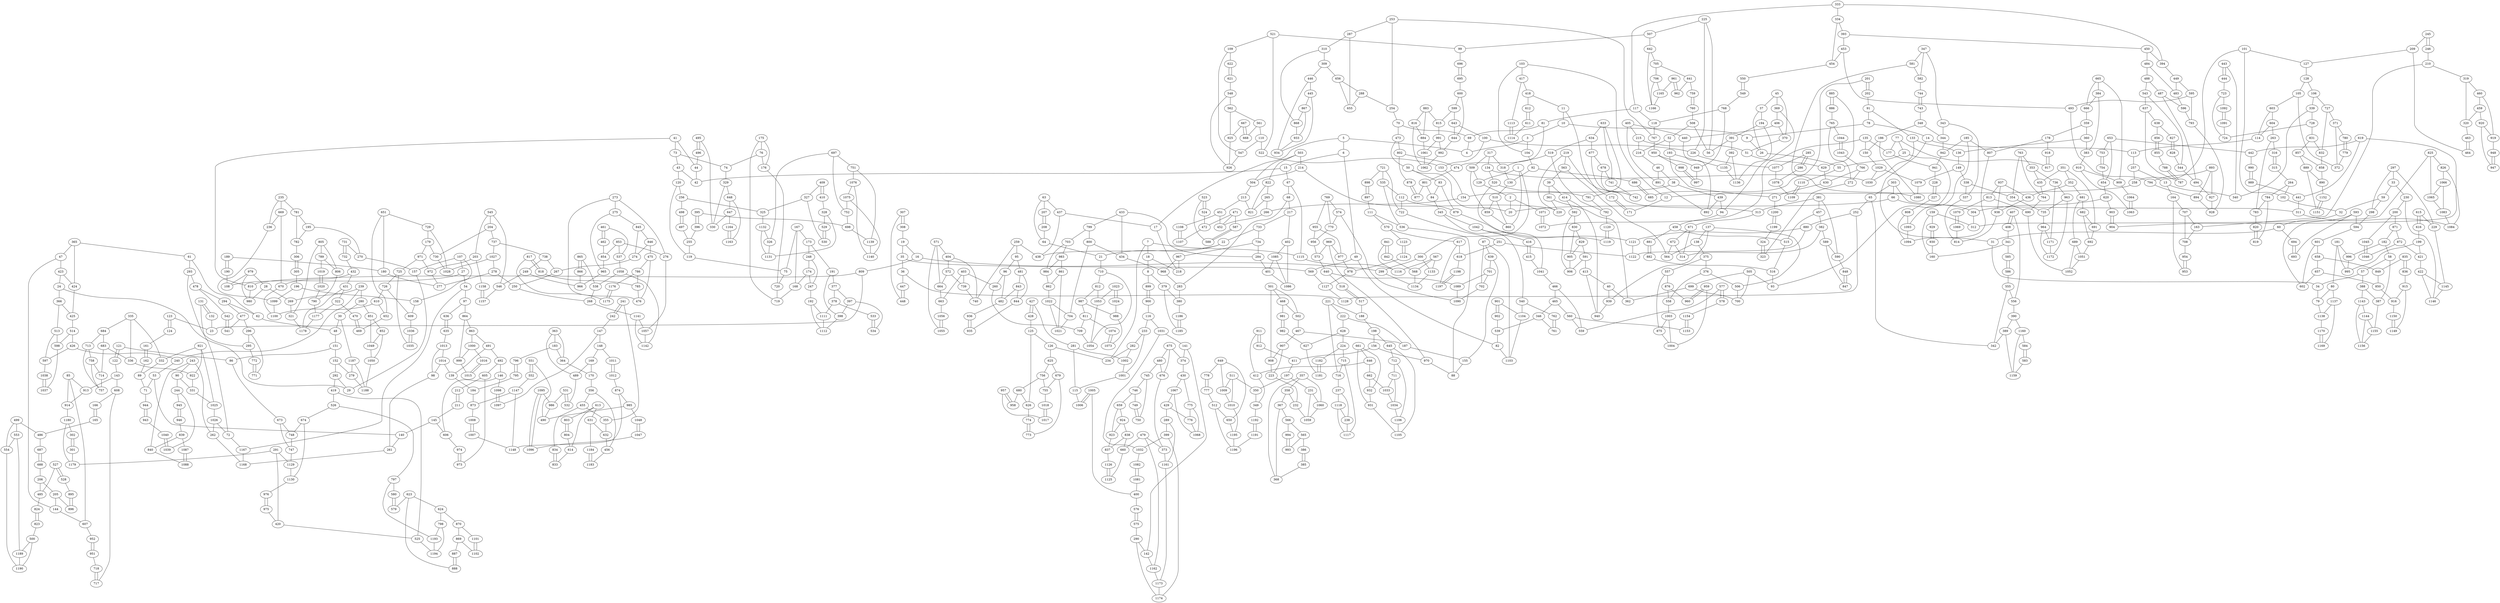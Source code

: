 graph "" {
	121 -- 122 [key=0];
121 -- 122 [key=1];
121 -- 86 [key=0];
122 -- 143 [key=0];
123 -- 124 [key=0];
123 -- 124 [key=1];
123 -- 23 [key=0];
124 -- 161 [key=0];
131 -- 132 [key=0];
131 -- 132 [key=1];
131 -- 72 [key=0];
132 -- 23 [key=0];
161 -- 162 [key=0];
161 -- 162 [key=1];
162 -- 89 [key=0];
175 -- 76 [key=0];
175 -- 176 [key=0];
175 -- 719 [key=0];
76 -- 176 [key=0];
76 -- 74 [key=0];
176 -- 720 [key=0];
189 -- 190 [key=0];
189 -- 190 [key=1];
189 -- 180 [key=0];
190 -- 108 [key=0];
201 -- 202 [key=0];
201 -- 202 [key=1];
201 -- 685 [key=0];
202 -- 91 [key=0];
63 -- 207 [key=0];
63 -- 64 [key=0];
63 -- 437 [key=0];
207 -- 208 [key=0];
207 -- 208 [key=1];
208 -- 64 [key=0];
64 -- 21 [key=0];
241 -- 242 [key=0];
241 -- 242 [key=1];
241 -- 355 [key=0];
242 -- 147 [key=0];
245 -- 246 [key=0];
245 -- 246 [key=1];
245 -- 209 [key=0];
246 -- 210 [key=0];
167 -- 173 [key=0];
167 -- 168 [key=0];
167 -- 75 [key=0];
173 -- 248 [key=0];
173 -- 191 [key=0];
248 -- 174 [key=0];
248 -- 247 [key=0];
174 -- 168 [key=0];
174 -- 247 [key=0];
168 -- 719 [key=0];
247 -- 192 [key=0];
285 -- 286 [key=0];
285 -- 286 [key=1];
285 -- 1077 [key=0];
286 -- 1078 [key=0];
297 -- 33 [key=0];
297 -- 298 [key=0];
297 -- 229 [key=0];
33 -- 59 [key=0];
33 -- 230 [key=0];
59 -- 298 [key=0];
59 -- 32 [key=0];
298 -- 594 [key=0];
307 -- 308 [key=0];
307 -- 308 [key=1];
307 -- 448 [key=0];
308 -- 19 [key=0];
363 -- 183 [key=0];
363 -- 364 [key=0];
363 -- 489 [key=0];
183 -- 364 [key=0];
183 -- 796 [key=0];
364 -- 170 [key=0];
395 -- 396 [key=0];
395 -- 396 [key=1];
395 -- 698 [key=0];
396 -- 255 [key=0];
191 -- 377 [key=0];
191 -- 398 [key=0];
377 -- 397 [key=0];
377 -- 378 [key=0];
397 -- 398 [key=0];
397 -- 534 [key=0];
398 -- 1112 [key=0];
45 -- 369 [key=0];
45 -- 370 [key=0];
45 -- 37 [key=0];
369 -- 406 [key=0];
369 -- 94 [key=0];
406 -- 370 [key=0];
406 -- 440 [key=0];
370 -- 51 [key=0];
407 -- 408 [key=0];
407 -- 408 [key=1];
407 -- 556 [key=0];
408 -- 341 [key=0];
409 -- 410 [key=0];
409 -- 410 [key=1];
409 -- 327 [key=0];
410 -- 328 [key=0];
103 -- 417 [key=0];
103 -- 104 [key=0];
103 -- 12 [key=0];
417 -- 418 [key=0];
417 -- 1113 [key=0];
418 -- 11 [key=0];
418 -- 612 [key=0];
11 -- 10 [key=0];
11 -- 172 [key=0];
10 -- 3 [key=0];
10 -- 9 [key=0];
3 -- 104 [key=0];
3 -- 4 [key=0];
104 -- 92 [key=0];
365 -- 47 [key=0];
365 -- 424 [key=0];
365 -- 61 [key=0];
47 -- 423 [key=0];
47 -- 144 [key=0];
423 -- 424 [key=0];
423 -- 24 [key=0];
424 -- 425 [key=0];
24 -- 366 [key=0];
24 -- 29 [key=0];
366 -- 425 [key=0];
366 -- 513 [key=0];
425 -- 514 [key=0];
427 -- 428 [key=0];
427 -- 428 [key=1];
427 -- 281 [key=0];
428 -- 125 [key=0];
405 -- 215 [key=0];
405 -- 440 [key=0];
405 -- 891 [key=0];
215 -- 51 [key=0];
215 -- 216 [key=0];
51 -- 629 [key=0];
440 -- 892 [key=0];
443 -- 444 [key=0];
443 -- 444 [key=1];
443 -- 340 [key=0];
444 -- 723 [key=0];
19 -- 35 [key=0];
19 -- 16 [key=0];
35 -- 36 [key=0];
35 -- 569 [key=0];
36 -- 447 [key=0];
36 -- 1128 [key=0];
447 -- 448 [key=0];
447 -- 448 [key=1];
333 -- 334 [key=0];
333 -- 394 [key=0];
333 -- 117 [key=0];
334 -- 393 [key=0];
334 -- 454 [key=0];
393 -- 450 [key=0];
393 -- 453 [key=0];
450 -- 394 [key=0];
450 -- 484 [key=0];
394 -- 449 [key=0];
453 -- 454 [key=0];
453 -- 493 [key=0];
454 -- 550 [key=0];
147 -- 148 [key=0];
147 -- 1097 [key=0];
148 -- 169 [key=0];
148 -- 1011 [key=0];
169 -- 170 [key=0];
169 -- 489 [key=0];
170 -- 356 [key=0];
356 -- 455 [key=0];
356 -- 456 [key=0];
455 -- 355 [key=0];
455 -- 834 [key=0];
355 -- 632 [key=0];
461 -- 462 [key=0];
461 -- 462 [key=1];
461 -- 537 [key=0];
462 -- 854 [key=0];
209 -- 464 [key=0];
209 -- 127 [key=0];
210 -- 319 [key=0];
210 -- 163 [key=0];
319 -- 460 [key=0];
319 -- 320 [key=0];
460 -- 459 [key=0];
460 -- 919 [key=0];
459 -- 320 [key=0];
459 -- 920 [key=0];
320 -- 463 [key=0];
463 -- 464 [key=0];
463 -- 464 [key=1];
61 -- 293 [key=0];
61 -- 62 [key=0];
293 -- 478 [key=0];
293 -- 295 [key=0];
478 -- 294 [key=0];
478 -- 542 [key=0];
294 -- 62 [key=0];
294 -- 477 [key=0];
62 -- 48 [key=0];
449 -- 483 [key=0];
449 -- 595 [key=0];
484 -- 483 [key=0];
484 -- 488 [key=0];
483 -- 596 [key=0];
489 -- 532 [key=0];
495 -- 496 [key=0];
495 -- 496 [key=1];
495 -- 330 [key=0];
496 -- 44 [key=0];
501 -- 468 [key=0];
501 -- 502 [key=0];
501 -- 908 [key=0];
468 -- 502 [key=0];
468 -- 981 [key=0];
502 -- 467 [key=0];
503 -- 214 [key=0];
503 -- 504 [key=0];
503 -- 822 [key=0];
214 -- 504 [key=0];
214 -- 220 [key=0];
504 -- 213 [key=0];
137 -- 138 [key=0];
137 -- 506 [key=0];
137 -- 939 [key=0];
138 -- 375 [key=0];
138 -- 564 [key=0];
375 -- 376 [key=0];
375 -- 557 [key=0];
376 -- 506 [key=0];
376 -- 558 [key=0];
506 -- 700 [key=0];
239 -- 280 [key=0];
239 -- 240 [key=0];
239 -- 269 [key=0];
280 -- 30 [key=0];
280 -- 851 [key=0];
30 -- 48 [key=0];
30 -- 1187 [key=0];
48 -- 151 [key=0];
477 -- 296 [key=0];
477 -- 541 [key=0];
296 -- 295 [key=0];
296 -- 771 [key=0];
295 -- 772 [key=0];
514 -- 426 [key=0];
514 -- 598 [key=0];
426 -- 240 [key=0];
426 -- 597 [key=0];
240 -- 53 [key=0];
523 -- 524 [key=0];
523 -- 524 [key=1];
523 -- 588 [key=0];
524 -- 472 [key=0];
527 -- 528 [key=0];
527 -- 528 [key=1];
527 -- 485 [key=0];
528 -- 895 [key=0];
327 -- 530 [key=0];
327 -- 325 [key=0];
328 -- 529 [key=0];
328 -- 1131 [key=0];
529 -- 530 [key=0];
529 -- 530 [key=1];
531 -- 532 [key=0];
531 -- 532 [key=1];
531 -- 986 [key=0];
378 -- 533 [key=0];
378 -- 1111 [key=0];
533 -- 534 [key=0];
533 -- 534 [key=1];
542 -- 541 [key=0];
542 -- 541 [key=1];
551 -- 552 [key=0];
551 -- 552 [key=1];
551 -- 490 [key=0];
552 -- 1147 [key=0];
499 -- 553 [key=0];
499 -- 554 [key=0];
499 -- 486 [key=0];
553 -- 554 [key=0];
553 -- 1189 [key=0];
554 -- 1190 [key=0];
219 -- 563 [key=0];
219 -- 220 [key=0];
219 -- 313 [key=0];
563 -- 39 [key=0];
563 -- 564 [key=0];
39 -- 361 [key=0];
39 -- 414 [key=0];
361 -- 220 [key=0];
361 -- 362 [key=0];
357 -- 358 [key=0];
357 -- 368 [key=0];
357 -- 1060 [key=0];
358 -- 367 [key=0];
358 -- 232 [key=0];
367 -- 566 [key=0];
367 -- 368 [key=0];
566 -- 565 [key=0];
566 -- 994 [key=0];
565 -- 386 [key=0];
565 -- 993 [key=0];
386 -- 385 [key=0];
386 -- 385 [key=1];
385 -- 368 [key=0];
577 -- 578 [key=0];
577 -- 578 [key=1];
577 -- 559 [key=0];
578 -- 1154 [key=0];
347 -- 581 [key=0];
347 -- 582 [key=0];
347 -- 343 [key=0];
581 -- 582 [key=0];
581 -- 1080 [key=0];
582 -- 744 [key=0];
341 -- 585 [key=0];
341 -- 160 [key=0];
585 -- 586 [key=0];
585 -- 586 [key=1];
586 -- 555 [key=0];
555 -- 556 [key=0];
555 -- 342 [key=0];
556 -- 390 [key=0];
471 -- 587 [key=0];
471 -- 472 [key=0];
471 -- 452 [key=0];
587 -- 588 [key=0];
587 -- 588 [key=1];
472 -- 1107 [key=0];
381 -- 457 [key=0];
381 -- 590 [key=0];
381 -- 313 [key=0];
457 -- 382 [key=0];
457 -- 515 [key=0];
382 -- 589 [key=0];
382 -- 314 [key=0];
589 -- 590 [key=0];
589 -- 847 [key=0];
590 -- 848 [key=0];
488 -- 487 [key=0];
488 -- 543 [key=0];
487 -- 596 [key=0];
487 -- 494 [key=0];
596 -- 793 [key=0];
513 -- 598 [key=0];
513 -- 597 [key=0];
598 -- 1037 [key=0];
101 -- 127 [key=0];
101 -- 102 [key=0];
101 -- 258 [key=0];
127 -- 128 [key=0];
128 -- 105 [key=0];
128 -- 106 [key=0];
105 -- 603 [key=0];
105 -- 372 [key=0];
603 -- 604 [key=0];
603 -- 114 [key=0];
604 -- 263 [key=0];
604 -- 114 [key=0];
263 -- 316 [key=0];
263 -- 783 [key=0];
316 -- 315 [key=0];
316 -- 315 [key=1];
315 -- 264 [key=0];
264 -- 102 [key=0];
264 -- 784 [key=0];
102 -- 32 [key=0];
114 -- 113 [key=0];
615 -- 616 [key=0];
615 -- 616 [key=1];
615 -- 229 [key=0];
616 -- 199 [key=0];
521 -- 109 [key=0];
521 -- 522 [key=0];
521 -- 99 [key=0];
109 -- 622 [key=0];
109 -- 547 [key=0];
622 -- 621 [key=0];
622 -- 621 [key=1];
621 -- 548 [key=0];
548 -- 562 [key=0];
548 -- 926 [key=0];
562 -- 561 [key=0];
562 -- 925 [key=0];
561 -- 110 [key=0];
561 -- 668 [key=0];
110 -- 522 [key=0];
110 -- 547 [key=0];
522 -- 153 [key=0];
41 -- 73 [key=0];
41 -- 44 [key=0];
41 -- 810 [key=0];
73 -- 74 [key=0];
73 -- 43 [key=0];
74 -- 329 [key=0];
329 -- 648 [key=0];
329 -- 330 [key=0];
648 -- 647 [key=0];
648 -- 1163 [key=0];
647 -- 330 [key=0];
647 -- 1164 [key=0];
44 -- 42 [key=0];
253 -- 287 [key=0];
253 -- 254 [key=0];
253 -- 767 [key=0];
287 -- 310 [key=0];
287 -- 655 [key=0];
310 -- 309 [key=0];
310 -- 868 [key=0];
309 -- 656 [key=0];
309 -- 446 [key=0];
656 -- 288 [key=0];
656 -- 655 [key=0];
288 -- 254 [key=0];
288 -- 655 [key=0];
254 -- 70 [key=0];
593 -- 594 [key=0];
593 -- 602 [key=0];
593 -- 693 [key=0];
594 -- 601 [key=0];
601 -- 658 [key=0];
601 -- 602 [key=0];
658 -- 657 [key=0];
658 -- 849 [key=0];
657 -- 602 [key=0];
657 -- 850 [key=0];
571 -- 404 [key=0];
571 -- 664 [key=0];
571 -- 1055 [key=0];
404 -- 572 [key=0];
404 -- 740 [key=0];
572 -- 664 [key=0];
572 -- 739 [key=0];
664 -- 663 [key=0];
665 -- 384 [key=0];
665 -- 666 [key=0];
665 -- 909 [key=0];
384 -- 666 [key=0];
384 -- 383 [key=0];
666 -- 359 [key=0];
667 -- 668 [key=0];
667 -- 668 [key=1];
667 -- 925 [key=0];
235 -- 669 [key=0];
235 -- 236 [key=0];
235 -- 781 [key=0];
669 -- 236 [key=0];
669 -- 670 [key=0];
236 -- 1099 [key=0];
313 -- 671 [key=0];
671 -- 672 [key=0];
671 -- 314 [key=0];
672 -- 564 [key=0];
672 -- 314 [key=0];
675 -- 480 [key=0];
675 -- 676 [key=0];
675 -- 374 [key=0];
480 -- 676 [key=0];
480 -- 745 [key=0];
676 -- 373 [key=0];
335 -- 684 [key=0];
335 -- 336 [key=0];
335 -- 332 [key=0];
684 -- 683 [key=0];
684 -- 713 [key=0];
683 -- 336 [key=0];
683 -- 714 [key=0];
336 -- 922 [key=0];
91 -- 78 [key=0];
91 -- 133 [key=0];
78 -- 14 [key=0];
78 -- 9 [key=0];
14 -- 113 [key=0];
14 -- 31 [key=0];
113 -- 257 [key=0];
257 -- 258 [key=0];
257 -- 13 [key=0];
258 -- 12 [key=0];
12 -- 171 [key=0];
92 -- 686 [key=0];
92 -- 130 [key=0];
686 -- 685 [key=0];
686 -- 685 [key=1];
151 -- 86 [key=0];
151 -- 152 [key=0];
86 -- 673 [key=0];
143 -- 608 [key=0];
143 -- 913 [key=0];
608 -- 166 [key=0];
608 -- 717 [key=0];
166 -- 165 [key=0];
166 -- 165 [key=1];
165 -- 486 [key=0];
486 -- 687 [key=0];
687 -- 688 [key=0];
687 -- 688 [key=1];
688 -- 206 [key=0];
206 -- 205 [key=0];
206 -- 485 [key=0];
205 -- 144 [key=0];
205 -- 896 [key=0];
144 -- 607 [key=0];
351 -- 352 [key=0];
351 -- 691 [key=0];
351 -- 435 [key=0];
352 -- 681 [key=0];
352 -- 436 [key=0];
681 -- 682 [key=0];
681 -- 689 [key=0];
682 -- 691 [key=0];
682 -- 692 [key=0];
691 -- 692 [key=0];
692 -- 1051 [key=0];
32 -- 60 [key=0];
60 -- 694 [key=0];
60 -- 31 [key=0];
694 -- 693 [key=0];
694 -- 693 [key=1];
225 -- 507 [key=0];
225 -- 226 [key=0];
225 -- 56 [key=0];
507 -- 99 [key=0];
507 -- 642 [key=0];
99 -- 696 [key=0];
696 -- 695 [key=0];
696 -- 695 [key=1];
695 -- 600 [key=0];
600 -- 599 [key=0];
600 -- 644 [key=0];
599 -- 643 [key=0];
599 -- 815 [key=0];
643 -- 100 [key=0];
643 -- 644 [key=0];
100 -- 226 [key=0];
100 -- 153 [key=0];
226 -- 1077 [key=0];
153 -- 154 [key=0];
644 -- 992 [key=0];
505 -- 699 [key=0];
505 -- 700 [key=0];
505 -- 93 [key=0];
699 -- 700 [key=0];
699 -- 362 [key=0];
87 -- 639 [key=0];
87 -- 702 [key=0];
87 -- 1103 [key=0];
639 -- 701 [key=0];
639 -- 155 [key=0];
701 -- 702 [key=0];
701 -- 1089 [key=0];
702 -- 1090 [key=0];
13 -- 164 [key=0];
13 -- 340 [key=0];
164 -- 707 [key=0];
164 -- 953 [key=0];
707 -- 163 [key=0];
707 -- 708 [key=0];
163 -- 708 [key=0];
708 -- 954 [key=0];
221 -- 222 [key=0];
221 -- 716 [key=0];
221 -- 188 [key=0];
222 -- 628 [key=0];
222 -- 187 [key=0];
628 -- 224 [key=0];
628 -- 627 [key=0];
224 -- 715 [key=0];
224 -- 1182 [key=0];
715 -- 716 [key=0];
715 -- 1117 [key=0];
716 -- 237 [key=0];
43 -- 120 [key=0];
43 -- 42 [key=0];
120 -- 256 [key=0];
120 -- 119 [key=0];
256 -- 498 [key=0];
256 -- 325 [key=0];
498 -- 497 [key=0];
498 -- 497 [key=1];
497 -- 255 [key=0];
255 -- 119 [key=0];
119 -- 75 [key=0];
75 -- 720 [key=0];
720 -- 719 [key=0];
721 -- 535 [key=0];
721 -- 722 [key=0];
721 -- 898 [key=0];
535 -- 112 [key=0];
535 -- 536 [key=0];
112 -- 722 [key=0];
112 -- 879 [key=0];
722 -- 251 [key=0];
731 -- 732 [key=0];
731 -- 732 [key=1];
731 -- 270 [key=0];
732 -- 432 [key=0];
5 -- 6 [key=0];
5 -- 17 [key=0];
5 -- 4 [key=0];
6 -- 15 [key=0];
6 -- 49 [key=0];
15 -- 67 [key=0];
15 -- 42 [key=0];
67 -- 68 [key=0];
67 -- 1115 [key=0];
68 -- 217 [key=0];
68 -- 283 [key=0];
217 -- 733 [key=0];
217 -- 402 [key=0];
733 -- 22 [key=0];
733 -- 734 [key=0];
22 -- 21 [key=0];
22 -- 438 [key=0];
21 -- 710 [key=0];
437 -- 17 [key=0];
437 -- 438 [key=0];
17 -- 218 [key=0];
545 -- 204 [key=0];
545 -- 546 [key=0];
545 -- 203 [key=0];
204 -- 737 [key=0];
204 -- 730 [key=0];
737 -- 738 [key=0];
737 -- 1027 [key=0];
738 -- 249 [key=0];
738 -- 267 [key=0];
249 -- 546 [key=0];
249 -- 966 [key=0];
546 -- 1157 [key=0];
403 -- 663 [key=0];
403 -- 739 [key=0];
403 -- 260 [key=0];
663 -- 1056 [key=0];
739 -- 740 [key=0];
259 -- 95 [key=0];
259 -- 740 [key=0];
259 -- 438 [key=0];
95 -- 96 [key=0];
95 -- 481 [key=0];
96 -- 260 [key=0];
96 -- 482 [key=0];
260 -- 709 [key=0];
633 -- 634 [key=0];
633 -- 741 [key=0];
633 -- 791 [key=0];
634 -- 677 [key=0];
634 -- 519 [key=0];
677 -- 678 [key=0];
677 -- 742 [key=0];
678 -- 741 [key=0];
678 -- 742 [key=0];
741 -- 742 [key=0];
343 -- 344 [key=0];
343 -- 337 [key=0];
744 -- 743 [key=0];
744 -- 743 [key=1];
743 -- 348 [key=0];
348 -- 344 [key=0];
348 -- 186 [key=0];
344 -- 942 [key=0];
673 -- 748 [key=0];
673 -- 747 [key=0];
152 -- 292 [key=0];
152 -- 279 [key=0];
292 -- 419 [key=0];
292 -- 29 [key=0];
419 -- 526 [key=0];
419 -- 525 [key=0];
526 -- 674 [key=0];
526 -- 797 [key=0];
674 -- 748 [key=0];
674 -- 1130 [key=0];
748 -- 747 [key=0];
747 -- 1129 [key=0];
745 -- 746 [key=0];
745 -- 750 [key=0];
746 -- 749 [key=0];
746 -- 659 [key=0];
749 -- 750 [key=0];
749 -- 750 [key=1];
653 -- 753 [key=0];
653 -- 654 [key=0];
653 -- 442 [key=0];
753 -- 754 [key=0];
753 -- 754 [key=1];
754 -- 654 [key=0];
654 -- 620 [key=0];
125 -- 126 [key=0];
125 -- 626 [key=0];
126 -- 625 [key=0];
126 -- 234 [key=0];
625 -- 756 [key=0];
625 -- 679 [key=0];
756 -- 680 [key=0];
756 -- 755 [key=0];
680 -- 626 [key=0];
680 -- 958 [key=0];
626 -- 774 [key=0];
679 -- 755 [key=0];
679 -- 773 [key=0];
755 -- 1018 [key=0];
713 -- 758 [key=0];
713 -- 757 [key=0];
758 -- 714 [key=0];
758 -- 757 [key=0];
714 -- 757 [key=0];
547 -- 926 [key=0];
642 -- 705 [key=0];
642 -- 1166 [key=0];
705 -- 641 [key=0];
705 -- 706 [key=0];
641 -- 759 [key=0];
641 -- 962 [key=0];
759 -- 760 [key=0];
759 -- 760 [key=1];
760 -- 508 [key=0];
508 -- 52 [key=0];
508 -- 56 [key=0];
52 -- 216 [key=0];
52 -- 193 [key=0];
216 -- 46 [key=0];
46 -- 38 [key=0];
46 -- 891 [key=0];
38 -- 154 [key=0];
38 -- 439 [key=0];
154 -- 266 [key=0];
763 -- 353 [key=0];
763 -- 764 [key=0];
763 -- 354 [key=0];
353 -- 435 [key=0];
353 -- 736 [key=0];
435 -- 764 [key=0];
764 -- 690 [key=0];
117 -- 118 [key=0];
117 -- 81 [key=0];
595 -- 493 [key=0];
595 -- 793 [key=0];
493 -- 794 [key=0];
550 -- 549 [key=0];
550 -- 549 [key=1];
549 -- 768 [key=0];
768 -- 118 [key=0];
768 -- 949 [key=0];
118 -- 767 [key=0];
769 -- 574 [key=0];
769 -- 770 [key=0];
769 -- 955 [key=0];
574 -- 770 [key=0];
574 -- 1090 [key=0];
770 -- 956 [key=0];
772 -- 771 [key=0];
772 -- 771 [key=1];
649 -- 778 [key=0];
649 -- 650 [key=0];
649 -- 1009 [key=0];
778 -- 777 [key=0];
778 -- 777 [key=1];
777 -- 512 [key=0];
512 -- 650 [key=0];
512 -- 1196 [key=0];
650 -- 1195 [key=0];
106 -- 727 [key=0];
106 -- 339 [key=0];
727 -- 371 [key=0];
727 -- 832 [key=0];
371 -- 780 [key=0];
371 -- 372 [key=0];
780 -- 779 [key=0];
780 -- 779 [key=1];
779 -- 372 [key=0];
781 -- 195 [key=0];
781 -- 782 [key=0];
195 -- 270 [key=0];
195 -- 782 [key=0];
270 -- 157 [key=0];
432 -- 670 [key=0];
432 -- 431 [key=0];
670 -- 1100 [key=0];
107 -- 157 [key=0];
107 -- 158 [key=0];
107 -- 27 [key=0];
157 -- 29 [key=0];
782 -- 306 [key=0];
306 -- 305 [key=0];
306 -- 305 [key=1];
305 -- 196 [key=0];
196 -- 158 [key=0];
196 -- 1099 [key=0];
158 -- 609 [key=0];
31 -- 34 [key=0];
784 -- 783 [key=0];
784 -- 819 [key=0];
783 -- 820 [key=0];
317 -- 134 [key=0];
317 -- 318 [key=0];
317 -- 509 [key=0];
134 -- 520 [key=0];
134 -- 1030 [key=0];
520 -- 791 [key=0];
520 -- 1119 [key=0];
791 -- 792 [key=0];
519 -- 318 [key=0];
519 -- 792 [key=0];
318 -- 130 [key=0];
792 -- 1120 [key=0];
793 -- 928 [key=0];
433 -- 799 [key=0];
433 -- 434 [key=0];
433 -- 284 [key=0];
799 -- 800 [key=0];
799 -- 703 [key=0];
800 -- 434 [key=0];
800 -- 704 [key=0];
434 -- 968 [key=0];
81 -- 474 [key=0];
81 -- 69 [key=0];
767 -- 950 [key=0];
70 -- 473 [key=0];
70 -- 69 [key=0];
473 -- 802 [key=0];
473 -- 50 [key=0];
802 -- 474 [key=0];
802 -- 878 [key=0];
474 -- 801 [key=0];
613 -- 803 [key=0];
613 -- 614 [key=0];
613 -- 631 [key=0];
803 -- 804 [key=0];
803 -- 804 [key=1];
804 -- 614 [key=0];
614 -- 833 [key=0];
805 -- 789 [key=0];
805 -- 806 [key=0];
805 -- 321 [key=0];
789 -- 806 [key=0];
789 -- 1019 [key=0];
806 -- 790 [key=0];
49 -- 569 [key=0];
49 -- 82 [key=0];
569 -- 1127 [key=0];
16 -- 809 [key=0];
16 -- 299 [key=0];
809 -- 810 [key=0];
809 -- 23 [key=0];
810 -- 980 [key=0];
817 -- 818 [key=0];
817 -- 818 [key=1];
817 -- 1175 [key=0];
818 -- 785 [key=0];
820 -- 819 [key=0];
820 -- 819 [key=1];
822 -- 265 [key=0];
822 -- 821 [key=0];
265 -- 266 [key=0];
265 -- 821 [key=0];
266 -- 452 [key=0];
439 -- 94 [key=0];
439 -- 892 [key=0];
94 -- 458 [key=0];
458 -- 515 [key=0];
458 -- 881 [key=0];
515 -- 516 [key=0];
213 -- 821 [key=0];
213 -- 451 [key=0];
543 -- 637 [key=0];
543 -- 544 [key=0];
637 -- 638 [key=0];
637 -- 787 [key=0];
638 -- 827 [key=0];
638 -- 856 [key=0];
827 -- 828 [key=0];
827 -- 828 [key=1];
828 -- 544 [key=0];
544 -- 494 [key=0];
494 -- 927 [key=0];
414 -- 592 [key=0];
414 -- 940 [key=0];
592 -- 830 [key=0];
592 -- 906 [key=0];
830 -- 829 [key=0];
830 -- 905 [key=0];
829 -- 591 [key=0];
829 -- 905 [key=0];
591 -- 413 [key=0];
591 -- 906 [key=0];
413 -- 40 [key=0];
413 -- 940 [key=0];
40 -- 362 [key=0];
40 -- 939 [key=0];
339 -- 728 [key=0];
339 -- 340 [key=0];
728 -- 831 [key=0];
728 -- 724 [key=0];
831 -- 832 [key=0];
831 -- 857 [key=0];
832 -- 858 [key=0];
834 -- 833 [key=0];
834 -- 833 [key=1];
631 -- 632 [key=0];
631 -- 1184 [key=0];
632 -- 456 [key=0];
835 -- 836 [key=0];
835 -- 836 [key=1];
835 -- 849 [key=0];
836 -- 915 [key=0];
841 -- 842 [key=0];
841 -- 842 [key=1];
841 -- 1116 [key=0];
842 -- 568 [key=0];
481 -- 843 [key=0];
481 -- 844 [key=0];
843 -- 844 [key=0];
843 -- 482 [key=0];
844 -- 935 [key=0];
273 -- 275 [key=0];
273 -- 476 [key=0];
273 -- 276 [key=0];
275 -- 845 [key=0];
275 -- 965 [key=0];
845 -- 846 [key=0];
845 -- 274 [key=0];
846 -- 475 [key=0];
846 -- 274 [key=0];
475 -- 786 [key=0];
475 -- 476 [key=0];
786 -- 785 [key=0];
786 -- 1176 [key=0];
785 -- 476 [key=0];
274 -- 267 [key=0];
848 -- 847 [key=0];
848 -- 847 [key=1];
849 -- 850 [key=0];
850 -- 916 [key=0];
853 -- 537 [key=0];
853 -- 854 [key=0];
853 -- 276 [key=0];
537 -- 1058 [key=0];
854 -- 965 [key=0];
856 -- 855 [key=0];
856 -- 855 [key=1];
855 -- 788 [key=0];
788 -- 787 [key=0];
788 -- 787 [key=1];
857 -- 858 [key=0];
857 -- 889 [key=0];
858 -- 890 [key=0];
509 -- 859 [key=0];
509 -- 129 [key=0];
130 -- 510 [key=0];
510 -- 859 [key=0];
510 -- 860 [key=0];
859 -- 860 [key=0];
1 -- 129 [key=0];
1 -- 860 [key=0];
1 -- 300 [key=0];
129 -- 2 [key=0];
53 -- 140 [key=0];
53 -- 71 [key=0];
597 -- 1038 [key=0];
27 -- 54 [key=0];
27 -- 108 [key=0];
54 -- 97 [key=0];
54 -- 1167 [key=0];
97 -- 864 [key=0];
97 -- 636 [key=0];
864 -- 863 [key=0];
864 -- 999 [key=0];
863 -- 491 [key=0];
863 -- 1000 [key=0];
491 -- 492 [key=0];
491 -- 139 [key=0];
492 -- 605 [key=0];
492 -- 146 [key=0];
605 -- 212 [key=0];
605 -- 973 [key=0];
212 -- 211 [key=0];
212 -- 211 [key=1];
211 -- 145 [key=0];
145 -- 140 [key=0];
145 -- 606 [key=0];
140 -- 261 [key=0];
865 -- 866 [key=0];
865 -- 866 [key=1];
865 -- 538 [key=0];
866 -- 966 [key=0];
446 -- 445 [key=0];
446 -- 934 [key=0];
445 -- 867 [key=0];
445 -- 934 [key=0];
867 -- 868 [key=0];
867 -- 933 [key=0];
868 -- 933 [key=0];
9 -- 26 [key=0];
172 -- 171 [key=0];
172 -- 171 [key=1];
230 -- 200 [key=0];
230 -- 1146 [key=0];
200 -- 871 [key=0];
200 -- 1045 [key=0];
871 -- 182 [key=0];
871 -- 872 [key=0];
182 -- 58 [key=0];
182 -- 996 [key=0];
58 -- 57 [key=0];
58 -- 387 [key=0];
57 -- 34 [key=0];
57 -- 388 [key=0];
34 -- 79 [key=0];
557 -- 876 [key=0];
557 -- 875 [key=0];
876 -- 558 [key=0];
876 -- 960 [key=0];
558 -- 1003 [key=0];
801 -- 877 [key=0];
801 -- 84 [key=0];
878 -- 877 [key=0];
878 -- 877 [key=1];
50 -- 83 [key=0];
50 -- 20 [key=0];
83 -- 84 [key=0];
83 -- 879 [key=0];
84 -- 345 [key=0];
881 -- 882 [key=0];
881 -- 882 [key=1];
882 -- 516 [key=0];
516 -- 93 [key=0];
883 -- 816 [key=0];
883 -- 884 [key=0];
883 -- 815 [key=0];
816 -- 884 [key=0];
816 -- 1062 [key=0];
884 -- 1061 [key=0];
885 -- 886 [key=0];
885 -- 886 [key=1];
885 -- 629 [key=0];
886 -- 765 [key=0];
623 -- 624 [key=0];
623 -- 888 [key=0];
623 -- 579 [key=0];
624 -- 870 [key=0];
624 -- 798 [key=0];
870 -- 869 [key=0];
870 -- 1101 [key=0];
869 -- 887 [key=0];
869 -- 1102 [key=0];
887 -- 888 [key=0];
887 -- 888 [key=1];
889 -- 890 [key=0];
889 -- 1151 [key=0];
890 -- 1152 [key=0];
891 -- 892 [key=0];
893 -- 794 [key=0];
893 -- 894 [key=0];
893 -- 927 [key=0];
794 -- 894 [key=0];
894 -- 928 [key=0];
485 -- 824 [key=0];
895 -- 896 [key=0];
895 -- 896 [key=1];
898 -- 897 [key=0];
898 -- 897 [key=1];
897 -- 111 [key=0];
111 -- 536 [key=0];
111 -- 570 [key=0];
536 -- 88 [key=0];
7 -- 18 [key=0];
7 -- 234 [key=0];
7 -- 1115 [key=0];
18 -- 8 [key=0];
18 -- 218 [key=0];
8 -- 899 [key=0];
8 -- 379 [key=0];
899 -- 900 [key=0];
899 -- 900 [key=1];
900 -- 116 [key=0];
116 -- 233 [key=0];
116 -- 1031 [key=0];
233 -- 282 [key=0];
233 -- 1001 [key=0];
282 -- 234 [key=0];
282 -- 1002 [key=0];
901 -- 902 [key=0];
901 -- 902 [key=1];
901 -- 1104 [key=0];
902 -- 539 [key=0];
619 -- 442 [key=0];
619 -- 904 [key=0];
619 -- 441 [key=0];
442 -- 990 [key=0];
620 -- 903 [key=0];
620 -- 304 [key=0];
903 -- 904 [key=0];
903 -- 904 [key=1];
905 -- 906 [key=0];
467 -- 907 [key=0];
467 -- 187 [key=0];
907 -- 908 [key=0];
907 -- 223 [key=0];
908 -- 223 [key=0];
223 -- 232 [key=0];
359 -- 360 [key=0];
359 -- 178 [key=0];
360 -- 383 [key=0];
360 -- 136 [key=0];
383 -- 910 [key=0];
910 -- 909 [key=0];
910 -- 1063 [key=0];
909 -- 1064 [key=0];
911 -- 912 [key=0];
911 -- 912 [key=1];
911 -- 412 [key=0];
912 -- 411 [key=0];
85 -- 913 [key=0];
85 -- 914 [key=0];
85 -- 607 [key=0];
913 -- 914 [key=0];
914 -- 1180 [key=0];
915 -- 916 [key=0];
915 -- 1149 [key=0];
916 -- 1150 [key=0];
77 -- 25 [key=0];
77 -- 917 [key=0];
77 -- 177 [key=0];
25 -- 93 [key=0];
25 -- 55 [key=0];
37 -- 26 [key=0];
37 -- 194 [key=0];
26 -- 55 [key=0];
133 -- 136 [key=0];
133 -- 1030 [key=0];
136 -- 149 [key=0];
178 -- 918 [key=0];
178 -- 807 [key=0];
918 -- 917 [key=0];
918 -- 917 [key=1];
920 -- 919 [key=0];
920 -- 947 [key=0];
919 -- 948 [key=0];
921 -- 332 [key=0];
921 -- 922 [key=0];
921 -- 1025 [key=0];
332 -- 89 [key=0];
922 -- 331 [key=0];
479 -- 373 [key=0];
479 -- 660 [key=0];
479 -- 1162 [key=0];
373 -- 1161 [key=0];
659 -- 924 [key=0];
659 -- 923 [key=0];
924 -- 838 [key=0];
924 -- 923 [key=0];
838 -- 660 [key=0];
838 -- 837 [key=0];
660 -- 1125 [key=0];
923 -- 837 [key=0];
837 -- 1126 [key=0];
925 -- 926 [key=0];
927 -- 928 [key=0];
159 -- 929 [key=0];
159 -- 160 [key=0];
159 -- 312 [key=0];
929 -- 930 [key=0];
929 -- 930 [key=1];
930 -- 160 [key=0];
661 -- 646 [key=0];
661 -- 932 [key=0];
661 -- 931 [key=0];
646 -- 662 [key=0];
646 -- 412 [key=0];
662 -- 932 [key=0];
662 -- 1033 [key=0];
932 -- 931 [key=0];
931 -- 1105 [key=0];
933 -- 934 [key=0];
482 -- 936 [key=0];
936 -- 935 [key=0];
936 -- 935 [key=1];
937 -- 436 [key=0];
937 -- 938 [key=0];
937 -- 813 [key=0];
436 -- 938 [key=0];
938 -- 814 [key=0];
939 -- 940 [key=0];
185 -- 807 [key=0];
185 -- 942 [key=0];
185 -- 1093 [key=0];
807 -- 1094 [key=0];
149 -- 338 [key=0];
149 -- 1079 [key=0];
338 -- 337 [key=0];
338 -- 354 [key=0];
337 -- 814 [key=0];
942 -- 941 [key=0];
135 -- 177 [key=0];
135 -- 150 [key=0];
135 -- 1072 [key=0];
177 -- 941 [key=0];
941 -- 228 [key=0];
186 -- 150 [key=0];
186 -- 1080 [key=0];
150 -- 1029 [key=0];
243 -- 90 [key=0];
243 -- 840 [key=0];
243 -- 262 [key=0];
90 -- 244 [key=0];
90 -- 331 [key=0];
244 -- 945 [key=0];
244 -- 1039 [key=0];
945 -- 946 [key=0];
945 -- 946 [key=1];
946 -- 839 [key=0];
839 -- 840 [key=0];
839 -- 1087 [key=0];
840 -- 1088 [key=0];
948 -- 947 [key=0];
948 -- 947 [key=1];
69 -- 4 [key=0];
950 -- 949 [key=0];
950 -- 998 [key=0];
949 -- 997 [key=0];
607 -- 952 [key=0];
952 -- 951 [key=0];
952 -- 951 [key=1];
951 -- 718 [key=0];
718 -- 717 [key=0];
718 -- 717 [key=1];
954 -- 953 [key=0];
954 -- 953 [key=1];
955 -- 956 [key=0];
955 -- 977 [key=0];
956 -- 573 [key=0];
957 -- 958 [key=0];
957 -- 958 [key=1];
957 -- 1017 [key=0];
959 -- 960 [key=0];
959 -- 960 [key=1];
959 -- 1004 [key=0];
961 -- 962 [key=0];
961 -- 962 [key=1];
961 -- 1165 [key=0];
276 -- 1057 [key=0];
965 -- 966 [key=0];
267 -- 250 [key=0];
734 -- 967 [key=0];
734 -- 284 [key=0];
967 -- 218 [key=0];
967 -- 968 [key=0];
284 -- 401 [key=0];
968 -- 283 [key=0];
969 -- 573 [key=0];
969 -- 970 [key=0];
969 -- 977 [key=0];
573 -- 640 [key=0];
640 -- 518 [key=0];
640 -- 1089 [key=0];
518 -- 517 [key=0];
518 -- 517 [key=1];
517 -- 188 [key=0];
188 -- 198 [key=0];
198 -- 156 [key=0];
198 -- 645 [key=0];
156 -- 970 [key=0];
156 -- 411 [key=0];
970 -- 88 [key=0];
651 -- 729 [key=0];
651 -- 652 [key=0];
651 -- 180 [key=0];
729 -- 179 [key=0];
729 -- 1028 [key=0];
179 -- 971 [key=0];
179 -- 730 [key=0];
971 -- 725 [key=0];
971 -- 972 [key=0];
725 -- 726 [key=0];
725 -- 1035 [key=0];
726 -- 610 [key=0];
726 -- 609 [key=0];
610 -- 652 [key=0];
610 -- 1100 [key=0];
652 -- 469 [key=0];
730 -- 1028 [key=0];
203 -- 972 [key=0];
203 -- 1158 [key=0];
972 -- 277 [key=0];
146 -- 606 [key=0];
146 -- 1098 [key=0];
606 -- 974 [key=0];
974 -- 973 [key=0];
974 -- 973 [key=1];
977 -- 978 [key=0];
979 -- 28 [key=0];
979 -- 980 [key=0];
979 -- 108 [key=0];
28 -- 980 [key=0];
28 -- 269 [key=0];
187 -- 155 [key=0];
981 -- 982 [key=0];
981 -- 982 [key=1];
982 -- 627 [key=0];
627 -- 1181 [key=0];
703 -- 983 [key=0];
703 -- 984 [key=0];
983 -- 984 [key=0];
983 -- 861 [key=0];
984 -- 862 [key=0];
861 -- 862 [key=0];
861 -- 1021 [key=0];
862 -- 1022 [key=0];
710 -- 812 [key=0];
710 -- 1054 [key=0];
812 -- 987 [key=0];
812 -- 1053 [key=0];
987 -- 811 [key=0];
987 -- 988 [key=0];
811 -- 709 [key=0];
811 -- 1074 [key=0];
709 -- 1054 [key=0];
303 -- 66 [key=0];
303 -- 311 [key=0];
303 -- 65 [key=0];
66 -- 304 [key=0];
66 -- 20 [key=0];
304 -- 312 [key=0];
990 -- 989 [key=0];
990 -- 989 [key=1];
989 -- 441 [key=0];
441 -- 311 [key=0];
311 -- 1084 [key=0];
815 -- 991 [key=0];
991 -- 992 [key=0];
991 -- 1061 [key=0];
992 -- 1062 [key=0];
994 -- 993 [key=0];
994 -- 993 [key=1];
181 -- 80 [key=0];
181 -- 996 [key=0];
181 -- 995 [key=0];
80 -- 79 [key=0];
80 -- 1137 [key=0];
79 -- 1138 [key=0];
388 -- 387 [key=0];
388 -- 1143 [key=0];
387 -- 1155 [key=0];
996 -- 995 [key=0];
199 -- 995 [key=0];
199 -- 421 [key=0];
872 -- 421 [key=0];
872 -- 1046 [key=0];
421 -- 422 [key=0];
998 -- 997 [key=0];
998 -- 997 [key=1];
281 -- 1002 [key=0];
281 -- 115 [key=0];
774 -- 773 [key=0];
774 -- 773 [key=1];
1002 -- 1001 [key=0];
1001 -- 115 [key=0];
115 -- 1006 [key=0];
1003 -- 875 [key=0];
1003 -- 1004 [key=0];
875 -- 1004 [key=0];
1005 -- 1006 [key=0];
1005 -- 1006 [key=1];
1005 -- 400 [key=0];
511 -- 1009 [key=0];
511 -- 1010 [key=0];
511 -- 350 [key=0];
1009 -- 1010 [key=0];
1010 -- 1195 [key=0];
1011 -- 1012 [key=0];
1011 -- 1012 [key=1];
1012 -- 874 [key=0];
636 -- 635 [key=0];
636 -- 635 [key=1];
635 -- 1013 [key=0];
1013 -- 1014 [key=0];
1013 -- 98 [key=0];
1014 -- 139 [key=0];
1014 -- 98 [key=0];
139 -- 184 [key=0];
1000 -- 999 [key=0];
1000 -- 1016 [key=0];
999 -- 1015 [key=0];
98 -- 261 [key=0];
1016 -- 1015 [key=0];
1016 -- 1015 [key=1];
1018 -- 1017 [key=0];
1018 -- 1017 [key=1];
1019 -- 1020 [key=0];
1019 -- 1020 [key=1];
1020 -- 790 [key=0];
790 -- 1177 [key=0];
1022 -- 704 [key=0];
1022 -- 1021 [key=0];
704 -- 1021 [key=0];
1023 -- 1024 [key=0];
1023 -- 1024 [key=1];
1023 -- 1053 [key=0];
1024 -- 988 [key=0];
331 -- 1025 [key=0];
1025 -- 1026 [key=0];
89 -- 71 [key=0];
1026 -- 72 [key=0];
1026 -- 262 [key=0];
72 -- 1167 [key=0];
262 -- 1168 [key=0];
1027 -- 278 [key=0];
1027 -- 1028 [key=0];
278 -- 250 [key=0];
278 -- 277 [key=0];
250 -- 268 [key=0];
180 -- 277 [key=0];
411 -- 197 [key=0];
645 -- 712 [key=0];
645 -- 1105 [key=0];
712 -- 711 [key=0];
712 -- 1106 [key=0];
711 -- 1033 [key=0];
711 -- 1034 [key=0];
1033 -- 1034 [key=0];
412 -- 349 [key=0];
1034 -- 1106 [key=0];
609 -- 1036 [key=0];
1036 -- 1035 [key=0];
1036 -- 1035 [key=1];
1038 -- 1037 [key=0];
1038 -- 1037 [key=1];
71 -- 944 [key=0];
944 -- 943 [key=0];
944 -- 943 [key=1];
943 -- 1040 [key=0];
1040 -- 1039 [key=0];
1040 -- 1039 [key=1];
345 -- 1042 [key=0];
345 -- 540 [key=0];
1042 -- 416 [key=0];
1042 -- 1041 [key=0];
416 -- 415 [key=0];
416 -- 415 [key=1];
415 -- 1041 [key=0];
1041 -- 466 [key=0];
466 -- 465 [key=0];
466 -- 559 [key=0];
465 -- 346 [key=0];
465 -- 560 [key=0];
346 -- 539 [key=0];
346 -- 761 [key=0];
539 -- 82 [key=0];
82 -- 1103 [key=0];
540 -- 762 [key=0];
540 -- 1104 [key=0];
762 -- 761 [key=0];
762 -- 761 [key=1];
560 -- 559 [key=0];
560 -- 1153 [key=0];
629 -- 630 [key=0];
765 -- 1044 [key=0];
765 -- 272 [key=0];
1044 -- 1043 [key=0];
1044 -- 1043 [key=1];
1043 -- 766 [key=0];
766 -- 630 [key=0];
766 -- 272 [key=0];
630 -- 271 [key=0];
272 -- 323 [key=0];
1045 -- 1046 [key=0];
1045 -- 1046 [key=1];
851 -- 852 [key=0];
851 -- 1049 [key=0];
852 -- 1049 [key=0];
852 -- 1050 [key=0];
1049 -- 1050 [key=0];
1050 -- 1188 [key=0];
689 -- 1051 [key=0];
689 -- 1052 [key=0];
1051 -- 1052 [key=0];
813 -- 690 [key=0];
813 -- 1070 [key=0];
690 -- 1052 [key=0];
1053 -- 1054 [key=0];
988 -- 1073 [key=0];
1056 -- 1055 [key=0];
1056 -- 1055 [key=1];
1058 -- 538 [key=0];
1058 -- 1142 [key=0];
538 -- 268 [key=0];
155 -- 88 [key=0];
197 -- 231 [key=0];
197 -- 350 [key=0];
231 -- 1060 [key=0];
231 -- 1059 [key=0];
1060 -- 1059 [key=0];
232 -- 1059 [key=0];
1061 -- 1062 [key=0];
1064 -- 1063 [key=0];
1064 -- 1063 [key=1];
825 -- 826 [key=0];
825 -- 1065 [key=0];
825 -- 312 [key=0];
826 -- 1066 [key=0];
826 -- 1084 [key=0];
1066 -- 1065 [key=0];
1066 -- 1083 [key=0];
1065 -- 1083 [key=0];
1031 -- 141 [key=0];
1031 -- 1032 [key=0];
141 -- 374 [key=0];
141 -- 142 [key=0];
374 -- 430 [key=0];
430 -- 1067 [key=0];
430 -- 775 [key=0];
1067 -- 429 [key=0];
1067 -- 1068 [key=0];
429 -- 289 [key=0];
429 -- 776 [key=0];
289 -- 399 [key=0];
289 -- 1161 [key=0];
399 -- 1032 [key=0];
399 -- 1174 [key=0];
1032 -- 1082 [key=0];
775 -- 776 [key=0];
775 -- 1068 [key=0];
776 -- 1068 [key=0];
354 -- 735 [key=0];
1070 -- 1069 [key=0];
1070 -- 1069 [key=1];
1069 -- 814 [key=0];
2 -- 1071 [key=0];
2 -- 20 [key=0];
1071 -- 1072 [key=0];
1071 -- 1072 [key=1];
1029 -- 1030 [key=0];
1029 -- 1079 [key=0];
1074 -- 1073 [key=0];
1074 -- 1073 [key=1];
697 -- 751 [key=0];
697 -- 752 [key=0];
697 -- 326 [key=0];
751 -- 1076 [key=0];
751 -- 1139 [key=0];
1076 -- 1075 [key=0];
1076 -- 1140 [key=0];
1075 -- 752 [key=0];
1075 -- 1140 [key=0];
752 -- 698 [key=0];
1077 -- 1078 [key=0];
1078 -- 1109 [key=0];
1079 -- 1080 [key=0];
736 -- 963 [key=0];
736 -- 1171 [key=0];
963 -- 735 [key=0];
963 -- 1172 [key=0];
735 -- 964 [key=0];
1082 -- 1081 [key=0];
1082 -- 1081 [key=1];
1081 -- 400 [key=0];
400 -- 576 [key=0];
1083 -- 1084 [key=0];
65 -- 342 [key=0];
65 -- 252 [key=0];
390 -- 389 [key=0];
390 -- 1160 [key=0];
389 -- 342 [key=0];
389 -- 1159 [key=0];
402 -- 1085 [key=0];
402 -- 1086 [key=0];
1085 -- 401 [key=0];
1085 -- 1086 [key=0];
401 -- 1086 [key=0];
283 -- 380 [key=0];
1087 -- 1088 [key=0];
1087 -- 1088 [key=1];
1089 -- 1090 [key=0];
723 -- 1092 [key=0];
723 -- 724 [key=0];
1092 -- 1091 [key=0];
1092 -- 1091 [key=1];
1091 -- 724 [key=0];
228 -- 227 [key=0];
228 -- 227 [key=1];
227 -- 808 [key=0];
808 -- 1093 [key=0];
808 -- 1094 [key=0];
1093 -- 1094 [key=0];
874 -- 985 [key=0];
874 -- 1148 [key=0];
985 -- 1048 [key=0];
985 -- 490 [key=0];
1048 -- 1047 [key=0];
1048 -- 1047 [key=1];
1047 -- 1096 [key=0];
1095 -- 986 [key=0];
1095 -- 1096 [key=0];
1095 -- 1096 [key=1];
986 -- 490 [key=0];
261 -- 1168 [key=0];
1098 -- 1097 [key=0];
1098 -- 1097 [key=1];
456 -- 1183 [key=0];
796 -- 795 [key=0];
796 -- 795 [key=1];
795 -- 184 [key=0];
184 -- 873 [key=0];
1099 -- 1100 [key=0];
431 -- 322 [key=0];
431 -- 1178 [key=0];
322 -- 470 [key=0];
322 -- 1177 [key=0];
470 -- 469 [key=0];
470 -- 469 [key=1];
1101 -- 1102 [key=0];
1101 -- 1102 [key=1];
1104 -- 1103 [key=0];
879 -- 1121 [key=0];
1106 -- 1105 [key=0];
451 -- 1108 [key=0];
451 -- 452 [key=0];
1108 -- 1107 [key=0];
1108 -- 1107 [key=1];
55 -- 1110 [key=0];
1110 -- 1109 [key=0];
1110 -- 1109 [key=1];
194 -- 391 [key=0];
194 -- 1136 [key=0];
391 -- 56 [key=0];
391 -- 392 [key=0];
192 -- 1111 [key=0];
192 -- 1112 [key=0];
1111 -- 1112 [key=0];
612 -- 611 [key=0];
612 -- 611 [key=1];
611 -- 1114 [key=0];
1113 -- 1114 [key=0];
1113 -- 1114 [key=1];
1115 -- 1116 [key=0];
576 -- 575 [key=0];
576 -- 575 [key=1];
575 -- 290 [key=0];
290 -- 142 [key=0];
290 -- 1174 [key=0];
142 -- 1162 [key=0];
379 -- 380 [key=0];
379 -- 1185 [key=0];
380 -- 1186 [key=0];
567 -- 1116 [key=0];
567 -- 568 [key=0];
567 -- 1133 [key=0];
568 -- 1134 [key=0];
237 -- 1118 [key=0];
237 -- 238 [key=0];
1118 -- 238 [key=0];
1118 -- 1117 [key=0];
238 -- 1117 [key=0];
1120 -- 1119 [key=0];
1120 -- 1119 [key=1];
252 -- 880 [key=0];
252 -- 1128 [key=0];
880 -- 1121 [key=0];
880 -- 1122 [key=0];
1121 -- 1122 [key=0];
251 -- 1122 [key=0];
251 -- 618 [key=0];
570 -- 1123 [key=0];
570 -- 617 [key=0];
1123 -- 1124 [key=0];
1123 -- 1124 [key=1];
1124 -- 978 [key=0];
978 -- 1127 [key=0];
1126 -- 1125 [key=0];
1126 -- 1125 [key=1];
1127 -- 1128 [key=0];
300 -- 299 [key=0];
300 -- 1133 [key=0];
299 -- 1134 [key=0];
617 -- 618 [key=0];
617 -- 1197 [key=0];
618 -- 1198 [key=0];
291 -- 1129 [key=0];
291 -- 420 [key=0];
291 -- 1179 [key=0];
1129 -- 1130 [key=0];
1130 -- 976 [key=0];
976 -- 975 [key=0];
976 -- 975 [key=1];
975 -- 420 [key=0];
420 -- 525 [key=0];
325 -- 1132 [key=0];
1132 -- 326 [key=0];
1132 -- 1131 [key=0];
326 -- 1131 [key=0];
698 -- 1139 [key=0];
1133 -- 1134 [key=0];
269 -- 321 [key=0];
193 -- 1135 [key=0];
193 -- 271 [key=0];
392 -- 1135 [key=0];
392 -- 1136 [key=0];
1135 -- 1136 [key=0];
271 -- 1200 [key=0];
1137 -- 1138 [key=0];
1137 -- 1169 [key=0];
1138 -- 1170 [key=0];
1139 -- 1140 [key=0];
268 -- 1141 [key=0];
1141 -- 1057 [key=0];
1141 -- 1142 [key=0];
1057 -- 1142 [key=0];
229 -- 1145 [key=0];
422 -- 1145 [key=0];
422 -- 1146 [key=0];
1145 -- 1146 [key=0];
1147 -- 873 [key=0];
1147 -- 1148 [key=0];
873 -- 1008 [key=0];
1008 -- 1007 [key=0];
1008 -- 1007 [key=1];
1007 -- 1148 [key=0];
1150 -- 1149 [key=0];
1150 -- 1149 [key=1];
1152 -- 1151 [key=0];
1152 -- 1151 [key=1];
1154 -- 1153 [key=0];
1154 -- 1153 [key=1];
1143 -- 1144 [key=0];
1143 -- 1156 [key=0];
1144 -- 1155 [key=0];
1144 -- 1156 [key=0];
1155 -- 1156 [key=0];
1158 -- 1157 [key=0];
1158 -- 1157 [key=1];
1160 -- 584 [key=0];
1160 -- 1159 [key=0];
584 -- 583 [key=0];
584 -- 583 [key=1];
583 -- 1159 [key=0];
1161 -- 1173 [key=0];
1162 -- 1173 [key=0];
1164 -- 1163 [key=0];
1164 -- 1163 [key=1];
706 -- 1165 [key=0];
706 -- 1166 [key=0];
1165 -- 1166 [key=0];
1167 -- 1168 [key=0];
1170 -- 1169 [key=0];
1170 -- 1169 [key=1];
964 -- 1171 [key=0];
964 -- 1172 [key=0];
1171 -- 1172 [key=0];
1173 -- 1174 [key=0];
1176 -- 1175 [key=0];
1176 -- 1175 [key=1];
1177 -- 1178 [key=0];
321 -- 1178 [key=0];
1180 -- 302 [key=0];
1180 -- 1179 [key=0];
302 -- 301 [key=0];
302 -- 301 [key=1];
301 -- 1179 [key=0];
525 -- 1194 [key=0];
350 -- 349 [key=0];
349 -- 1192 [key=0];
1182 -- 1181 [key=0];
1182 -- 1181 [key=1];
1184 -- 1183 [key=0];
1184 -- 1183 [key=1];
1186 -- 1185 [key=0];
1186 -- 1185 [key=1];
1187 -- 279 [key=0];
1187 -- 1188 [key=0];
279 -- 1188 [key=0];
824 -- 823 [key=0];
824 -- 823 [key=1];
823 -- 500 [key=0];
500 -- 1189 [key=0];
500 -- 1190 [key=0];
1189 -- 1190 [key=0];
797 -- 580 [key=0];
797 -- 1193 [key=0];
580 -- 579 [key=0];
580 -- 579 [key=1];
798 -- 1193 [key=0];
798 -- 1194 [key=0];
1193 -- 1194 [key=0];
1195 -- 1196 [key=0];
1192 -- 1191 [key=0];
1192 -- 1191 [key=1];
1191 -- 1196 [key=0];
1198 -- 1197 [key=0];
1198 -- 1197 [key=1];
1200 -- 1199 [key=0];
1200 -- 1199 [key=1];
1199 -- 324 [key=0];
324 -- 323 [key=0];
324 -- 323 [key=1];
}
